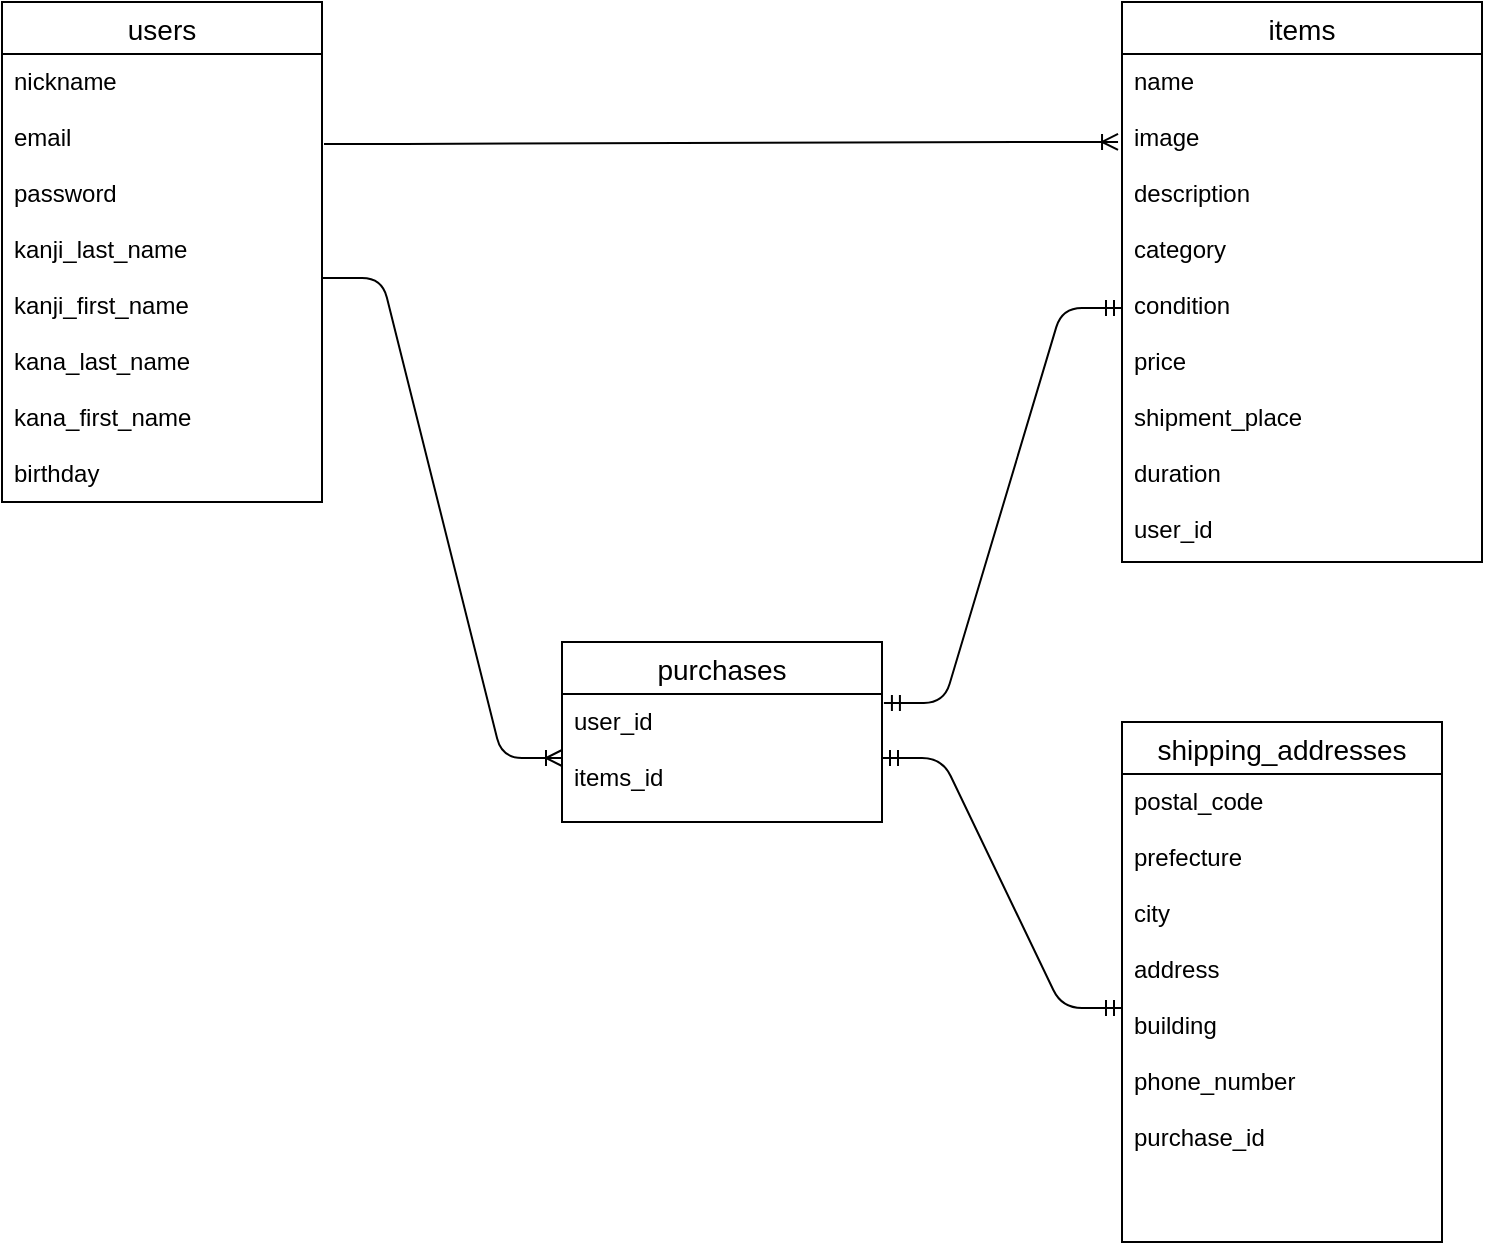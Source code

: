 <mxfile version="13.6.5">
    <diagram id="7n6EUMLYNMYJevc7N1Mo" name="ページ1">
        <mxGraphModel dx="661" dy="1015" grid="1" gridSize="10" guides="1" tooltips="1" connect="1" arrows="1" fold="1" page="1" pageScale="1" pageWidth="827" pageHeight="1169" math="0" shadow="0">
            <root>
                <mxCell id="0"/>
                <mxCell id="1" parent="0"/>
                <mxCell id="14" value="" style="edgeStyle=entityRelationEdgeStyle;fontSize=12;html=1;endArrow=ERoneToMany;entryX=-0.011;entryY=0.173;entryDx=0;entryDy=0;entryPerimeter=0;" parent="1" target="7" edge="1">
                    <mxGeometry width="100" height="100" relative="1" as="geometry">
                        <mxPoint x="201" y="231" as="sourcePoint"/>
                        <mxPoint x="560" y="231" as="targetPoint"/>
                    </mxGeometry>
                </mxCell>
                <mxCell id="15" value="" style="edgeStyle=entityRelationEdgeStyle;fontSize=12;html=1;endArrow=ERoneToMany;entryX=0;entryY=0.5;entryDx=0;entryDy=0;exitX=1;exitY=0.5;exitDx=0;exitDy=0;" parent="1" source="5" target="11" edge="1">
                    <mxGeometry width="100" height="100" relative="1" as="geometry">
                        <mxPoint x="280" y="318" as="sourcePoint"/>
                        <mxPoint x="310" y="551" as="targetPoint"/>
                    </mxGeometry>
                </mxCell>
                <mxCell id="17" value="" style="edgeStyle=entityRelationEdgeStyle;fontSize=12;html=1;endArrow=ERmandOne;startArrow=ERmandOne;exitX=1.006;exitY=0.07;exitDx=0;exitDy=0;entryX=0;entryY=0.5;entryDx=0;entryDy=0;exitPerimeter=0;" parent="1" source="11" target="7" edge="1">
                    <mxGeometry width="100" height="100" relative="1" as="geometry">
                        <mxPoint x="550" y="540" as="sourcePoint"/>
                        <mxPoint x="710" y="500" as="targetPoint"/>
                    </mxGeometry>
                </mxCell>
                <mxCell id="20" value="" style="edgeStyle=entityRelationEdgeStyle;fontSize=12;html=1;endArrow=ERmandOne;startArrow=ERmandOne;exitX=1;exitY=0.5;exitDx=0;exitDy=0;entryX=0;entryY=0.5;entryDx=0;entryDy=0;" parent="1" source="11" target="19" edge="1">
                    <mxGeometry width="100" height="100" relative="1" as="geometry">
                        <mxPoint x="480.96" y="523.98" as="sourcePoint"/>
                        <mxPoint x="570" y="323" as="targetPoint"/>
                    </mxGeometry>
                </mxCell>
                <mxCell id="6" value="items" style="swimlane;fontStyle=0;childLayout=stackLayout;horizontal=1;startSize=26;horizontalStack=0;resizeParent=1;resizeParentMax=0;resizeLast=0;collapsible=1;marginBottom=0;align=center;fontSize=14;" parent="1" vertex="1">
                    <mxGeometry x="600" y="160" width="180" height="280" as="geometry"/>
                </mxCell>
                <mxCell id="7" value="name&#10;&#10;image&#10;&#10;description&#10;&#10;category&#10;&#10;condition&#10;&#10;price&#10;&#10;shipment_place&#10;&#10;duration&#10;&#10;user_id" style="text;strokeColor=none;fillColor=none;spacingLeft=4;spacingRight=4;overflow=hidden;rotatable=0;points=[[0,0.5],[1,0.5]];portConstraint=eastwest;fontSize=12;" parent="6" vertex="1">
                    <mxGeometry y="26" width="180" height="254" as="geometry"/>
                </mxCell>
                <mxCell id="18" value="shipping_addresses" style="swimlane;fontStyle=0;childLayout=stackLayout;horizontal=1;startSize=26;horizontalStack=0;resizeParent=1;resizeParentMax=0;resizeLast=0;collapsible=1;marginBottom=0;align=center;fontSize=14;" parent="1" vertex="1">
                    <mxGeometry x="600" y="520" width="160" height="260" as="geometry"/>
                </mxCell>
                <mxCell id="19" value="postal_code&#10;&#10;prefecture&#10;&#10;city&#10;&#10;address&#10;&#10;building&#10;&#10;phone_number&#10;&#10;purchase_id" style="text;strokeColor=none;fillColor=none;spacingLeft=4;spacingRight=4;overflow=hidden;rotatable=0;points=[[0,0.5],[1,0.5]];portConstraint=eastwest;fontSize=12;" parent="18" vertex="1">
                    <mxGeometry y="26" width="160" height="234" as="geometry"/>
                </mxCell>
                <mxCell id="10" value="purchases" style="swimlane;fontStyle=0;childLayout=stackLayout;horizontal=1;startSize=26;horizontalStack=0;resizeParent=1;resizeParentMax=0;resizeLast=0;collapsible=1;marginBottom=0;align=center;fontSize=14;" parent="1" vertex="1">
                    <mxGeometry x="320" y="480" width="160" height="90" as="geometry"/>
                </mxCell>
                <mxCell id="11" value="user_id&#10;&#10;items_id" style="text;strokeColor=none;fillColor=none;spacingLeft=4;spacingRight=4;overflow=hidden;rotatable=0;points=[[0,0.5],[1,0.5]];portConstraint=eastwest;fontSize=12;" parent="10" vertex="1">
                    <mxGeometry y="26" width="160" height="64" as="geometry"/>
                </mxCell>
                <mxCell id="2" value="users" style="swimlane;fontStyle=0;childLayout=stackLayout;horizontal=1;startSize=26;horizontalStack=0;resizeParent=1;resizeParentMax=0;resizeLast=0;collapsible=1;marginBottom=0;align=center;fontSize=14;" parent="1" vertex="1">
                    <mxGeometry x="40" y="160" width="160" height="250" as="geometry"/>
                </mxCell>
                <mxCell id="5" value="nickname&#10;&#10;email&#10;&#10;password&#10;&#10;kanji_last_name&#10;&#10;kanji_first_name&#10;&#10;kana_last_name&#10;&#10;kana_first_name&#10;&#10;birthday" style="text;strokeColor=none;fillColor=none;spacingLeft=4;spacingRight=4;overflow=hidden;rotatable=0;points=[[0,0.5],[1,0.5]];portConstraint=eastwest;fontSize=12;" parent="2" vertex="1">
                    <mxGeometry y="26" width="160" height="224" as="geometry"/>
                </mxCell>
            </root>
        </mxGraphModel>
    </diagram>
</mxfile>